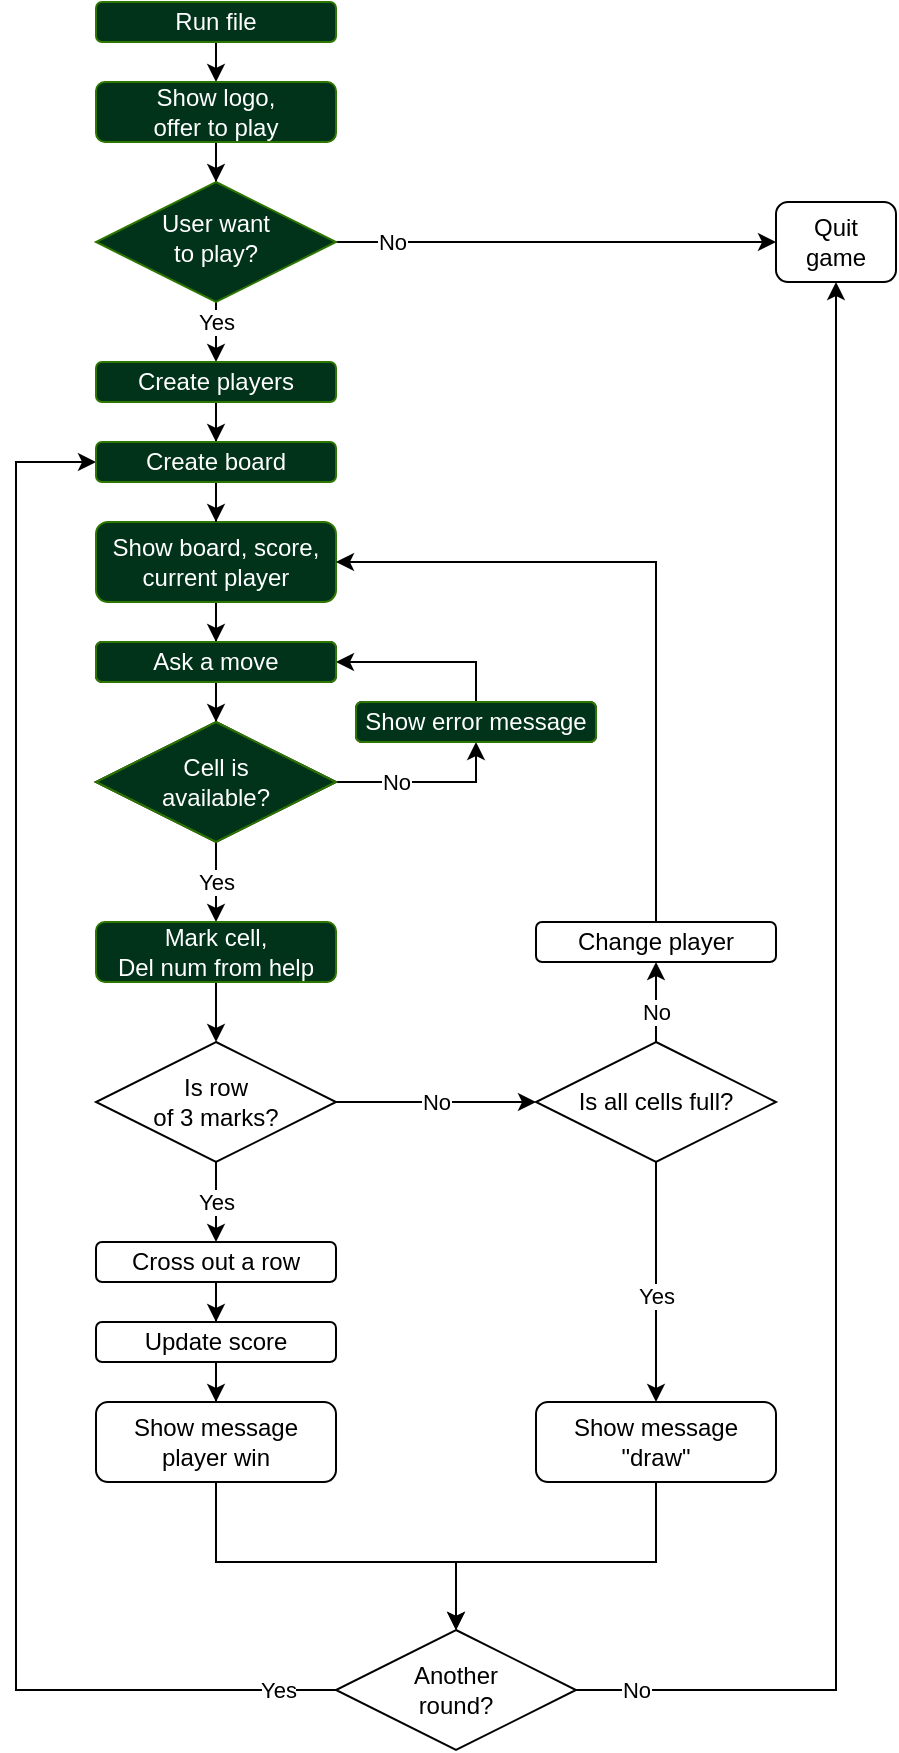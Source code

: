 <mxfile version="13.7.9" type="embed"><diagram id="C5RBs43oDa-KdzZeNtuy" name="Page-1"><mxGraphModel dx="386" dy="898" grid="1" gridSize="10" guides="1" tooltips="1" connect="1" arrows="1" fold="1" page="0" pageScale="1" pageWidth="827" pageHeight="1169" math="0" shadow="0"><root><mxCell id="WIyWlLk6GJQsqaUBKTNV-0"/><mxCell id="WIyWlLk6GJQsqaUBKTNV-1" parent="WIyWlLk6GJQsqaUBKTNV-0"/><mxCell id="1" value="" style="edgeStyle=orthogonalEdgeStyle;rounded=0;orthogonalLoop=1;jettySize=auto;html=1;entryX=0.5;entryY=0;entryDx=0;entryDy=0;exitX=0.5;exitY=1;exitDx=0;exitDy=0;" parent="WIyWlLk6GJQsqaUBKTNV-1" source="0" target="WIyWlLk6GJQsqaUBKTNV-3" edge="1"><mxGeometry relative="1" as="geometry"/></mxCell><mxCell id="7" value="" style="edgeStyle=orthogonalEdgeStyle;rounded=0;orthogonalLoop=1;jettySize=auto;html=1;" parent="WIyWlLk6GJQsqaUBKTNV-1" source="WIyWlLk6GJQsqaUBKTNV-3" target="WIyWlLk6GJQsqaUBKTNV-6" edge="1"><mxGeometry relative="1" as="geometry"/></mxCell><mxCell id="WIyWlLk6GJQsqaUBKTNV-3" value="Show logo,&lt;br&gt;offer to play" style="rounded=1;whiteSpace=wrap;html=1;fontSize=12;glass=0;strokeWidth=1;shadow=0;strokeColor=#2D7600;fontColor=#ffffff;fillColor=#00331A;" parent="WIyWlLk6GJQsqaUBKTNV-1" vertex="1"><mxGeometry x="280" y="20" width="120" height="30" as="geometry"/></mxCell><mxCell id="8" value="No" style="edgeStyle=orthogonalEdgeStyle;rounded=0;orthogonalLoop=1;jettySize=auto;html=1;" parent="WIyWlLk6GJQsqaUBKTNV-1" source="WIyWlLk6GJQsqaUBKTNV-6" target="WIyWlLk6GJQsqaUBKTNV-7" edge="1"><mxGeometry x="-0.75" relative="1" as="geometry"><mxPoint as="offset"/></mxGeometry></mxCell><mxCell id="92" value="Yes" style="edgeStyle=orthogonalEdgeStyle;rounded=0;orthogonalLoop=1;jettySize=auto;html=1;entryX=0.5;entryY=0;entryDx=0;entryDy=0;" parent="WIyWlLk6GJQsqaUBKTNV-1" source="WIyWlLk6GJQsqaUBKTNV-6" target="90" edge="1"><mxGeometry x="0.2" relative="1" as="geometry"><mxPoint as="offset"/></mxGeometry></mxCell><mxCell id="WIyWlLk6GJQsqaUBKTNV-6" value="User want &lt;br&gt;to play?" style="rhombus;whiteSpace=wrap;html=1;shadow=0;fontFamily=Helvetica;fontSize=12;align=center;strokeWidth=1;spacing=6;spacingTop=-4;strokeColor=#2D7600;fontColor=#ffffff;fillColor=#00331A;" parent="WIyWlLk6GJQsqaUBKTNV-1" vertex="1"><mxGeometry x="280" y="70" width="120" height="60" as="geometry"/></mxCell><mxCell id="WIyWlLk6GJQsqaUBKTNV-7" value="Quit &lt;br&gt;game" style="rounded=1;whiteSpace=wrap;html=1;fontSize=12;glass=0;strokeWidth=1;shadow=0;" parent="WIyWlLk6GJQsqaUBKTNV-1" vertex="1"><mxGeometry x="620" y="80" width="60" height="40" as="geometry"/></mxCell><mxCell id="0" value="Run file" style="whiteSpace=wrap;html=1;rounded=1;shadow=0;strokeWidth=1;glass=0;strokeColor=#2D7600;fontColor=#ffffff;fillColor=#00331A;" parent="WIyWlLk6GJQsqaUBKTNV-1" vertex="1"><mxGeometry x="280" y="-20" width="120" height="20" as="geometry"/></mxCell><mxCell id="98" style="edgeStyle=orthogonalEdgeStyle;rounded=0;orthogonalLoop=1;jettySize=auto;html=1;entryX=0.5;entryY=0;entryDx=0;entryDy=0;" parent="WIyWlLk6GJQsqaUBKTNV-1" source="12" target="32" edge="1"><mxGeometry relative="1" as="geometry"/></mxCell><mxCell id="12" value="Show board, score,&lt;br&gt;current player" style="rounded=1;whiteSpace=wrap;html=1;shadow=0;strokeColor=#2D7600;fontColor=#ffffff;fillColor=#00331A;" parent="WIyWlLk6GJQsqaUBKTNV-1" vertex="1"><mxGeometry x="280" y="240" width="120" height="40" as="geometry"/></mxCell><mxCell id="96" style="edgeStyle=orthogonalEdgeStyle;rounded=0;orthogonalLoop=1;jettySize=auto;html=1;entryX=0.5;entryY=0;entryDx=0;entryDy=0;" parent="WIyWlLk6GJQsqaUBKTNV-1" source="90" target="95" edge="1"><mxGeometry relative="1" as="geometry"/></mxCell><mxCell id="90" value="Create players" style="rounded=1;whiteSpace=wrap;html=1;strokeColor=#2D7600;fontColor=#ffffff;fillColor=#00331A;" parent="WIyWlLk6GJQsqaUBKTNV-1" vertex="1"><mxGeometry x="280" y="160" width="120" height="20" as="geometry"/></mxCell><mxCell id="23" value="No" style="edgeStyle=orthogonalEdgeStyle;rounded=0;orthogonalLoop=1;jettySize=auto;html=1;entryX=0;entryY=0.5;entryDx=0;entryDy=0;" parent="WIyWlLk6GJQsqaUBKTNV-1" source="21" target="24" edge="1"><mxGeometry relative="1" as="geometry"><mxPoint x="440" y="530" as="targetPoint"/></mxGeometry></mxCell><mxCell id="109" value="Yes" style="edgeStyle=orthogonalEdgeStyle;rounded=0;orthogonalLoop=1;jettySize=auto;html=1;" edge="1" parent="WIyWlLk6GJQsqaUBKTNV-1" source="21" target="108"><mxGeometry relative="1" as="geometry"/></mxCell><mxCell id="21" value="Is row&lt;br&gt;of 3 marks?" style="rhombus;whiteSpace=wrap;html=1;" parent="WIyWlLk6GJQsqaUBKTNV-1" vertex="1"><mxGeometry x="280" y="500" width="120" height="60" as="geometry"/></mxCell><mxCell id="27" value="No" style="edgeStyle=orthogonalEdgeStyle;rounded=0;orthogonalLoop=1;jettySize=auto;html=1;entryX=0.5;entryY=1;entryDx=0;entryDy=0;" parent="WIyWlLk6GJQsqaUBKTNV-1" source="24" target="100" edge="1"><mxGeometry x="-0.231" relative="1" as="geometry"><mxPoint x="560" y="500" as="targetPoint"/><Array as="points"/><mxPoint as="offset"/></mxGeometry></mxCell><mxCell id="68" value="Yes" style="edgeStyle=orthogonalEdgeStyle;rounded=0;orthogonalLoop=1;jettySize=auto;html=1;" parent="WIyWlLk6GJQsqaUBKTNV-1" source="24" target="67" edge="1"><mxGeometry x="0.111" relative="1" as="geometry"><mxPoint as="offset"/></mxGeometry></mxCell><mxCell id="24" value="Is all cells full?" style="rhombus;whiteSpace=wrap;html=1;" parent="WIyWlLk6GJQsqaUBKTNV-1" vertex="1"><mxGeometry x="500" y="500" width="120" height="60" as="geometry"/></mxCell><mxCell id="37" value="" style="edgeStyle=orthogonalEdgeStyle;rounded=0;orthogonalLoop=1;jettySize=auto;html=1;" parent="WIyWlLk6GJQsqaUBKTNV-1" source="32" target="36" edge="1"><mxGeometry relative="1" as="geometry"/></mxCell><mxCell id="32" value="Ask a move" style="whiteSpace=wrap;html=1;rounded=1;" parent="WIyWlLk6GJQsqaUBKTNV-1" vertex="1"><mxGeometry x="280" y="300" width="120" height="20" as="geometry"/></mxCell><mxCell id="40" value="No" style="edgeStyle=orthogonalEdgeStyle;rounded=0;orthogonalLoop=1;jettySize=auto;html=1;entryX=0.5;entryY=1;entryDx=0;entryDy=0;" parent="WIyWlLk6GJQsqaUBKTNV-1" source="36" target="39" edge="1"><mxGeometry x="-0.333" relative="1" as="geometry"><mxPoint as="offset"/></mxGeometry></mxCell><mxCell id="59" value="Yes" style="edgeStyle=orthogonalEdgeStyle;rounded=0;orthogonalLoop=1;jettySize=auto;html=1;entryX=0.5;entryY=0;entryDx=0;entryDy=0;" parent="WIyWlLk6GJQsqaUBKTNV-1" source="36" target="55" edge="1"><mxGeometry relative="1" as="geometry"><mxPoint x="340" y="620" as="targetPoint"/><mxPoint as="offset"/></mxGeometry></mxCell><mxCell id="36" value="Cell is &lt;br&gt;available?" style="rhombus;whiteSpace=wrap;html=1;" parent="WIyWlLk6GJQsqaUBKTNV-1" vertex="1"><mxGeometry x="280" y="340" width="120" height="60" as="geometry"/></mxCell><mxCell id="45" value="" style="edgeStyle=orthogonalEdgeStyle;rounded=0;orthogonalLoop=1;jettySize=auto;html=1;entryX=1;entryY=0.5;entryDx=0;entryDy=0;" parent="WIyWlLk6GJQsqaUBKTNV-1" source="39" target="32" edge="1"><mxGeometry relative="1" as="geometry"><mxPoint x="200" y="260" as="targetPoint"/><Array as="points"><mxPoint x="470" y="310"/></Array></mxGeometry></mxCell><mxCell id="39" value="Show error message" style="whiteSpace=wrap;html=1;rounded=1;" parent="WIyWlLk6GJQsqaUBKTNV-1" vertex="1"><mxGeometry x="410" y="330" width="120" height="20" as="geometry"/></mxCell><mxCell id="64" value="" style="edgeStyle=orthogonalEdgeStyle;rounded=0;orthogonalLoop=1;jettySize=auto;html=1;entryX=1;entryY=0.5;entryDx=0;entryDy=0;exitX=0.5;exitY=0;exitDx=0;exitDy=0;" parent="WIyWlLk6GJQsqaUBKTNV-1" source="100" target="12" edge="1"><mxGeometry relative="1" as="geometry"><mxPoint x="500" y="340" as="targetPoint"/><mxPoint x="560" y="480" as="sourcePoint"/><Array as="points"><mxPoint x="560" y="260"/></Array></mxGeometry></mxCell><mxCell id="101" style="edgeStyle=orthogonalEdgeStyle;rounded=0;orthogonalLoop=1;jettySize=auto;html=1;entryX=0.5;entryY=0;entryDx=0;entryDy=0;" parent="WIyWlLk6GJQsqaUBKTNV-1" source="55" target="21" edge="1"><mxGeometry relative="1" as="geometry"/></mxCell><mxCell id="55" value="Mark cell,&lt;br&gt;Del num from help" style="rounded=1;whiteSpace=wrap;html=1;strokeColor=#2D7600;fontColor=#ffffff;fillColor=#00331A;" parent="WIyWlLk6GJQsqaUBKTNV-1" vertex="1"><mxGeometry x="280" y="440" width="120" height="30" as="geometry"/></mxCell><mxCell id="82" value="" style="edgeStyle=orthogonalEdgeStyle;rounded=0;orthogonalLoop=1;jettySize=auto;html=1;" parent="WIyWlLk6GJQsqaUBKTNV-1" source="65" target="81" edge="1"><mxGeometry relative="1" as="geometry"/></mxCell><mxCell id="65" value="Update score" style="whiteSpace=wrap;html=1;rounded=1;" parent="WIyWlLk6GJQsqaUBKTNV-1" vertex="1"><mxGeometry x="280" y="640" width="120" height="20" as="geometry"/></mxCell><mxCell id="79" style="edgeStyle=orthogonalEdgeStyle;rounded=0;orthogonalLoop=1;jettySize=auto;html=1;entryX=0.5;entryY=0;entryDx=0;entryDy=0;" parent="WIyWlLk6GJQsqaUBKTNV-1" source="67" target="77" edge="1"><mxGeometry relative="1" as="geometry"><Array as="points"><mxPoint x="560" y="760"/><mxPoint x="460" y="760"/></Array></mxGeometry></mxCell><mxCell id="67" value="Show message&lt;br&gt;&quot;draw&quot;" style="whiteSpace=wrap;html=1;rounded=1;" parent="WIyWlLk6GJQsqaUBKTNV-1" vertex="1"><mxGeometry x="500" y="680" width="120" height="40" as="geometry"/></mxCell><mxCell id="80" value="No" style="edgeStyle=orthogonalEdgeStyle;rounded=0;orthogonalLoop=1;jettySize=auto;html=1;" parent="WIyWlLk6GJQsqaUBKTNV-1" source="77" target="WIyWlLk6GJQsqaUBKTNV-7" edge="1"><mxGeometry x="-0.929" relative="1" as="geometry"><mxPoint as="offset"/></mxGeometry></mxCell><mxCell id="84" value="Yes" style="edgeStyle=orthogonalEdgeStyle;rounded=0;orthogonalLoop=1;jettySize=auto;html=1;exitX=0;exitY=0.5;exitDx=0;exitDy=0;entryX=0;entryY=0.5;entryDx=0;entryDy=0;" parent="WIyWlLk6GJQsqaUBKTNV-1" source="77" target="95" edge="1"><mxGeometry x="-0.928" relative="1" as="geometry"><Array as="points"><mxPoint x="240" y="824"/><mxPoint x="240" y="210"/></Array><mxPoint x="240" y="210" as="targetPoint"/><mxPoint as="offset"/></mxGeometry></mxCell><mxCell id="77" value="Another &lt;br&gt;round?" style="rhombus;whiteSpace=wrap;html=1;" parent="WIyWlLk6GJQsqaUBKTNV-1" vertex="1"><mxGeometry x="400" y="794" width="120" height="60" as="geometry"/></mxCell><mxCell id="83" style="edgeStyle=orthogonalEdgeStyle;rounded=0;orthogonalLoop=1;jettySize=auto;html=1;" parent="WIyWlLk6GJQsqaUBKTNV-1" source="81" target="77" edge="1"><mxGeometry relative="1" as="geometry"><Array as="points"><mxPoint x="340" y="760"/><mxPoint x="460" y="760"/></Array></mxGeometry></mxCell><mxCell id="81" value="Show message&lt;br&gt;player win" style="whiteSpace=wrap;html=1;rounded=1;" parent="WIyWlLk6GJQsqaUBKTNV-1" vertex="1"><mxGeometry x="280" y="680" width="120" height="40" as="geometry"/></mxCell><mxCell id="97" style="edgeStyle=orthogonalEdgeStyle;rounded=0;orthogonalLoop=1;jettySize=auto;html=1;entryX=0.5;entryY=0;entryDx=0;entryDy=0;" parent="WIyWlLk6GJQsqaUBKTNV-1" source="95" target="12" edge="1"><mxGeometry relative="1" as="geometry"/></mxCell><mxCell id="95" value="Create board" style="rounded=1;whiteSpace=wrap;html=1;strokeColor=#2D7600;fontColor=#ffffff;fillColor=#00331A;" parent="WIyWlLk6GJQsqaUBKTNV-1" vertex="1"><mxGeometry x="280" y="200" width="120" height="20" as="geometry"/></mxCell><mxCell id="100" value="Change player" style="whiteSpace=wrap;html=1;rounded=1;" parent="WIyWlLk6GJQsqaUBKTNV-1" vertex="1"><mxGeometry x="500" y="440" width="120" height="20" as="geometry"/></mxCell><mxCell id="103" value="Ask a move" style="whiteSpace=wrap;html=1;rounded=1;strokeColor=#2D7600;fontColor=#ffffff;fillColor=#00331A;" parent="WIyWlLk6GJQsqaUBKTNV-1" vertex="1"><mxGeometry x="280" y="300" width="120" height="20" as="geometry"/></mxCell><mxCell id="104" value="Cell is &lt;br&gt;available?" style="rhombus;whiteSpace=wrap;html=1;strokeColor=#2D7600;fontColor=#ffffff;fillColor=#00331A;" parent="WIyWlLk6GJQsqaUBKTNV-1" vertex="1"><mxGeometry x="280" y="340" width="120" height="60" as="geometry"/></mxCell><mxCell id="105" value="Show error message" style="whiteSpace=wrap;html=1;rounded=1;strokeColor=#2D7600;fontColor=#ffffff;fillColor=#00331A;" parent="WIyWlLk6GJQsqaUBKTNV-1" vertex="1"><mxGeometry x="410" y="330" width="120" height="20" as="geometry"/></mxCell><mxCell id="111" style="edgeStyle=orthogonalEdgeStyle;rounded=0;orthogonalLoop=1;jettySize=auto;html=1;entryX=0.5;entryY=0;entryDx=0;entryDy=0;" edge="1" parent="WIyWlLk6GJQsqaUBKTNV-1" source="108" target="65"><mxGeometry relative="1" as="geometry"/></mxCell><mxCell id="108" value="Cross out a row" style="whiteSpace=wrap;html=1;rounded=1;" vertex="1" parent="WIyWlLk6GJQsqaUBKTNV-1"><mxGeometry x="280" y="600" width="120" height="20" as="geometry"/></mxCell></root></mxGraphModel></diagram></mxfile>